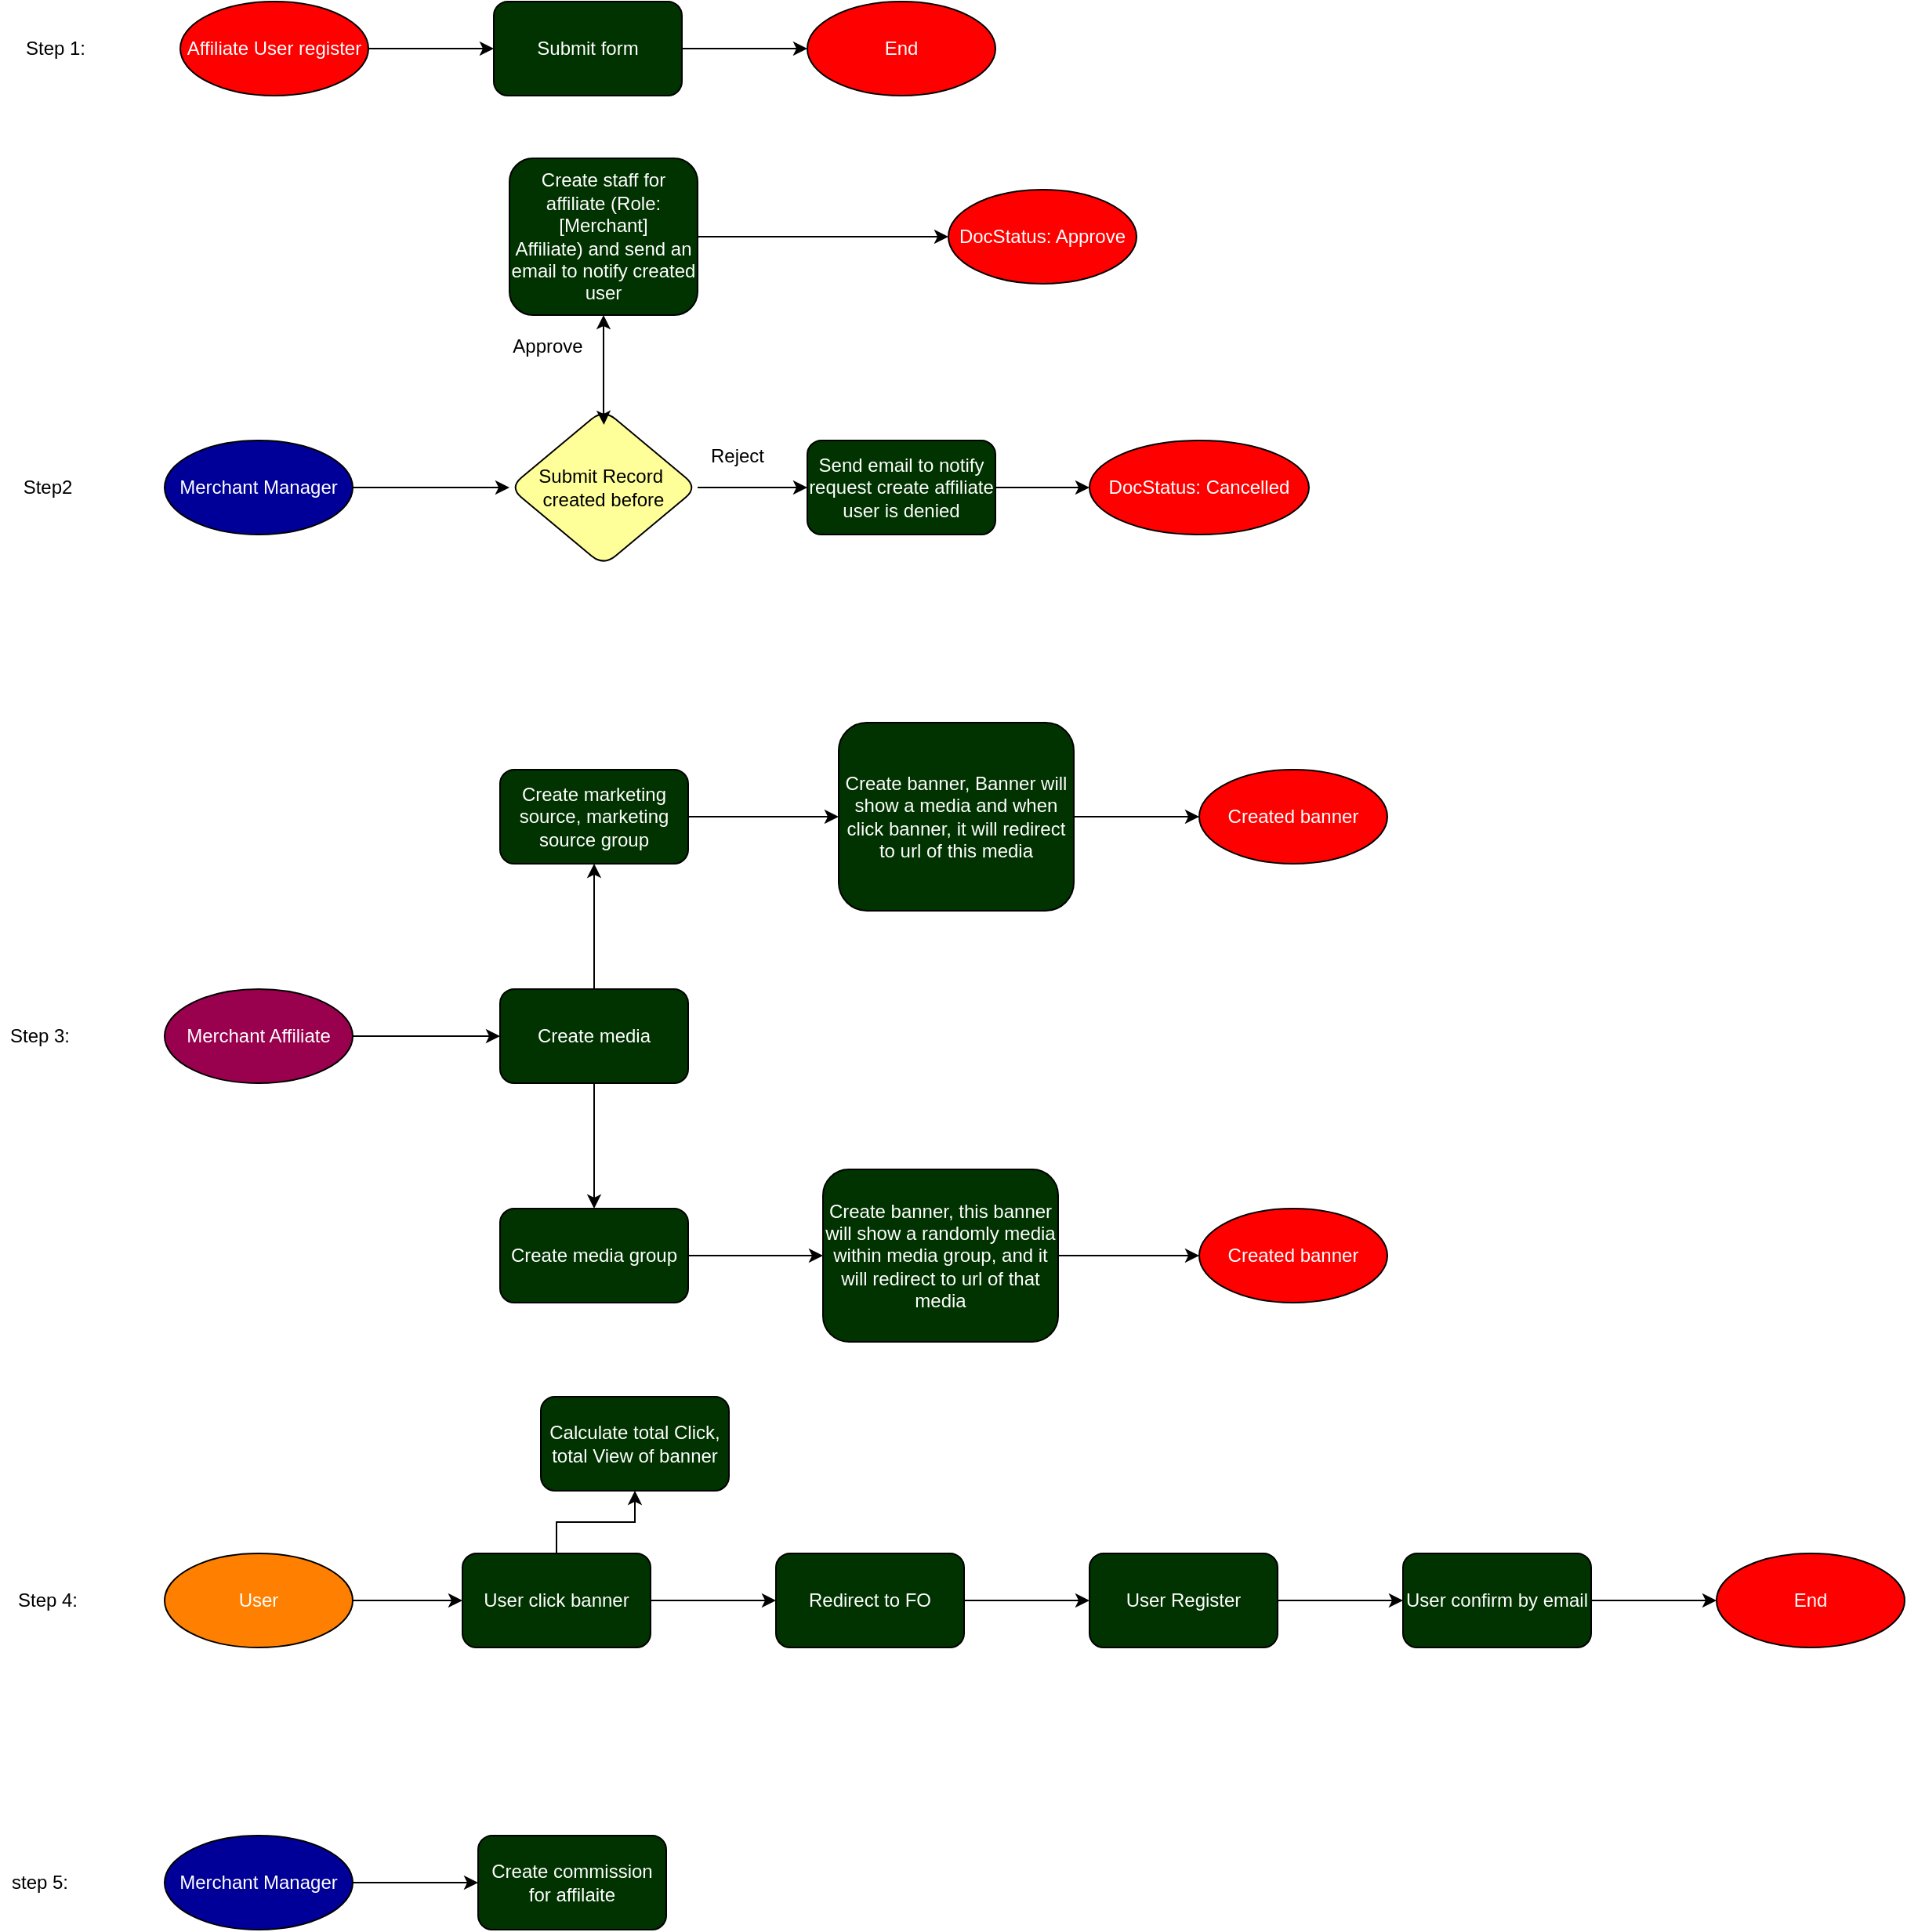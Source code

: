 <mxfile version="14.7.7" type="github">
  <diagram id="C5RBs43oDa-KdzZeNtuy" name="Page-1">
    <mxGraphModel dx="1395" dy="899" grid="1" gridSize="10" guides="1" tooltips="1" connect="1" arrows="1" fold="1" page="0" pageScale="1" pageWidth="827" pageHeight="1169" background="none" math="0" shadow="0">
      <root>
        <mxCell id="WIyWlLk6GJQsqaUBKTNV-0" />
        <mxCell id="WIyWlLk6GJQsqaUBKTNV-1" parent="WIyWlLk6GJQsqaUBKTNV-0" />
        <mxCell id="JIP8w7-mFzeXnbh1569x-0" value="Step 1:" style="text;html=1;align=center;verticalAlign=middle;resizable=0;points=[];autosize=1;strokeColor=none;" vertex="1" parent="WIyWlLk6GJQsqaUBKTNV-1">
          <mxGeometry x="45" y="90" width="50" height="20" as="geometry" />
        </mxCell>
        <mxCell id="JIP8w7-mFzeXnbh1569x-9" value="" style="edgeStyle=orthogonalEdgeStyle;rounded=0;orthogonalLoop=1;jettySize=auto;html=1;fontColor=#FFFFFF;" edge="1" parent="WIyWlLk6GJQsqaUBKTNV-1" source="JIP8w7-mFzeXnbh1569x-6" target="JIP8w7-mFzeXnbh1569x-8">
          <mxGeometry relative="1" as="geometry" />
        </mxCell>
        <mxCell id="JIP8w7-mFzeXnbh1569x-6" value="Affiliate User register" style="ellipse;whiteSpace=wrap;html=1;rounded=1;shadow=0;fontColor=#FFFFFF;strokeWidth=1;fillColor=#FF0000;glass=0;" vertex="1" parent="WIyWlLk6GJQsqaUBKTNV-1">
          <mxGeometry x="150" y="70" width="120" height="60" as="geometry" />
        </mxCell>
        <mxCell id="JIP8w7-mFzeXnbh1569x-13" value="" style="edgeStyle=orthogonalEdgeStyle;rounded=0;orthogonalLoop=1;jettySize=auto;html=1;fontColor=#FFFFFF;" edge="1" parent="WIyWlLk6GJQsqaUBKTNV-1" source="JIP8w7-mFzeXnbh1569x-8" target="JIP8w7-mFzeXnbh1569x-12">
          <mxGeometry relative="1" as="geometry" />
        </mxCell>
        <mxCell id="JIP8w7-mFzeXnbh1569x-8" value="Submit form" style="whiteSpace=wrap;html=1;rounded=1;shadow=0;fontColor=#FFFFFF;strokeWidth=1;glass=0;fillColor=#003300;" vertex="1" parent="WIyWlLk6GJQsqaUBKTNV-1">
          <mxGeometry x="350" y="70" width="120" height="60" as="geometry" />
        </mxCell>
        <mxCell id="JIP8w7-mFzeXnbh1569x-12" value="End" style="ellipse;whiteSpace=wrap;html=1;rounded=1;shadow=0;fontColor=#FFFFFF;strokeWidth=1;glass=0;fillColor=#FF0000;" vertex="1" parent="WIyWlLk6GJQsqaUBKTNV-1">
          <mxGeometry x="550" y="70" width="120" height="60" as="geometry" />
        </mxCell>
        <mxCell id="JIP8w7-mFzeXnbh1569x-14" value="&lt;font color=&quot;#000000&quot;&gt;Step2&lt;/font&gt;" style="text;html=1;align=center;verticalAlign=middle;resizable=0;points=[];autosize=1;strokeColor=none;fontColor=#FFFFFF;" vertex="1" parent="WIyWlLk6GJQsqaUBKTNV-1">
          <mxGeometry x="40" y="370" width="50" height="20" as="geometry" />
        </mxCell>
        <mxCell id="JIP8w7-mFzeXnbh1569x-21" value="" style="edgeStyle=orthogonalEdgeStyle;rounded=0;orthogonalLoop=1;jettySize=auto;html=1;fontColor=#FFFFFF;" edge="1" parent="WIyWlLk6GJQsqaUBKTNV-1" source="JIP8w7-mFzeXnbh1569x-15" target="JIP8w7-mFzeXnbh1569x-20">
          <mxGeometry relative="1" as="geometry" />
        </mxCell>
        <mxCell id="JIP8w7-mFzeXnbh1569x-15" value="Merchant Manager" style="ellipse;whiteSpace=wrap;html=1;rounded=1;shadow=0;fontColor=#FFFFFF;strokeWidth=1;glass=0;fillColor=#000099;" vertex="1" parent="WIyWlLk6GJQsqaUBKTNV-1">
          <mxGeometry x="140" y="350" width="120" height="60" as="geometry" />
        </mxCell>
        <mxCell id="JIP8w7-mFzeXnbh1569x-27" value="" style="edgeStyle=orthogonalEdgeStyle;rounded=0;orthogonalLoop=1;jettySize=auto;html=1;fontColor=#000000;" edge="1" parent="WIyWlLk6GJQsqaUBKTNV-1" source="JIP8w7-mFzeXnbh1569x-20" target="JIP8w7-mFzeXnbh1569x-25">
          <mxGeometry relative="1" as="geometry" />
        </mxCell>
        <mxCell id="JIP8w7-mFzeXnbh1569x-31" value="" style="edgeStyle=orthogonalEdgeStyle;rounded=0;orthogonalLoop=1;jettySize=auto;html=1;fontColor=#000000;" edge="1" parent="WIyWlLk6GJQsqaUBKTNV-1" source="JIP8w7-mFzeXnbh1569x-20" target="JIP8w7-mFzeXnbh1569x-30">
          <mxGeometry relative="1" as="geometry" />
        </mxCell>
        <mxCell id="JIP8w7-mFzeXnbh1569x-20" value="&lt;span&gt;Submit Record&amp;nbsp; created before&lt;/span&gt;" style="rhombus;whiteSpace=wrap;html=1;rounded=1;shadow=0;strokeWidth=1;glass=0;fillColor=#FFFF99;" vertex="1" parent="WIyWlLk6GJQsqaUBKTNV-1">
          <mxGeometry x="360" y="330" width="120" height="100" as="geometry" />
        </mxCell>
        <mxCell id="JIP8w7-mFzeXnbh1569x-24" value="Approve" style="text;html=1;align=center;verticalAlign=middle;resizable=0;points=[];autosize=1;strokeColor=none;fontColor=#000000;" vertex="1" parent="WIyWlLk6GJQsqaUBKTNV-1">
          <mxGeometry x="354" y="280" width="60" height="20" as="geometry" />
        </mxCell>
        <mxCell id="JIP8w7-mFzeXnbh1569x-29" value="" style="edgeStyle=orthogonalEdgeStyle;rounded=0;orthogonalLoop=1;jettySize=auto;html=1;fontColor=#000000;" edge="1" parent="WIyWlLk6GJQsqaUBKTNV-1" source="JIP8w7-mFzeXnbh1569x-25" target="JIP8w7-mFzeXnbh1569x-28">
          <mxGeometry relative="1" as="geometry" />
        </mxCell>
        <mxCell id="JIP8w7-mFzeXnbh1569x-25" value="Create staff for affiliate (Role: [Merchant] Affiliate)&amp;nbsp;and send an email to notify created user" style="whiteSpace=wrap;html=1;rounded=1;shadow=0;fontColor=#FFFFFF;strokeWidth=1;glass=0;fillColor=#003300;" vertex="1" parent="WIyWlLk6GJQsqaUBKTNV-1">
          <mxGeometry x="360" y="170" width="120" height="100" as="geometry" />
        </mxCell>
        <mxCell id="JIP8w7-mFzeXnbh1569x-26" style="edgeStyle=orthogonalEdgeStyle;rounded=0;orthogonalLoop=1;jettySize=auto;html=1;exitX=0.5;exitY=0;exitDx=0;exitDy=0;entryX=0.502;entryY=0.1;entryDx=0;entryDy=0;entryPerimeter=0;fontColor=#000000;" edge="1" parent="WIyWlLk6GJQsqaUBKTNV-1" source="JIP8w7-mFzeXnbh1569x-20" target="JIP8w7-mFzeXnbh1569x-20">
          <mxGeometry relative="1" as="geometry" />
        </mxCell>
        <mxCell id="JIP8w7-mFzeXnbh1569x-28" value="DocStatus: Approve" style="ellipse;whiteSpace=wrap;html=1;rounded=1;shadow=0;fontColor=#FFFFFF;strokeWidth=1;glass=0;fillColor=#FF0000;" vertex="1" parent="WIyWlLk6GJQsqaUBKTNV-1">
          <mxGeometry x="640" y="190" width="120" height="60" as="geometry" />
        </mxCell>
        <mxCell id="JIP8w7-mFzeXnbh1569x-34" value="" style="edgeStyle=orthogonalEdgeStyle;rounded=0;orthogonalLoop=1;jettySize=auto;html=1;fontColor=#000000;" edge="1" parent="WIyWlLk6GJQsqaUBKTNV-1" source="JIP8w7-mFzeXnbh1569x-30" target="JIP8w7-mFzeXnbh1569x-33">
          <mxGeometry relative="1" as="geometry" />
        </mxCell>
        <mxCell id="JIP8w7-mFzeXnbh1569x-30" value="Send email to notify request create affiliate user is denied" style="whiteSpace=wrap;html=1;rounded=1;shadow=0;fontColor=#FFFFFF;strokeWidth=1;glass=0;fillColor=#003300;" vertex="1" parent="WIyWlLk6GJQsqaUBKTNV-1">
          <mxGeometry x="550" y="350" width="120" height="60" as="geometry" />
        </mxCell>
        <mxCell id="JIP8w7-mFzeXnbh1569x-32" value="Reject" style="text;html=1;align=center;verticalAlign=middle;resizable=0;points=[];autosize=1;strokeColor=none;fontColor=#000000;" vertex="1" parent="WIyWlLk6GJQsqaUBKTNV-1">
          <mxGeometry x="480" y="350" width="50" height="20" as="geometry" />
        </mxCell>
        <mxCell id="JIP8w7-mFzeXnbh1569x-33" value="DocStatus: Cancelled" style="ellipse;whiteSpace=wrap;html=1;rounded=1;shadow=0;fontColor=#FFFFFF;strokeWidth=1;glass=0;fillColor=#FF0000;" vertex="1" parent="WIyWlLk6GJQsqaUBKTNV-1">
          <mxGeometry x="730" y="350" width="140" height="60" as="geometry" />
        </mxCell>
        <mxCell id="JIP8w7-mFzeXnbh1569x-35" value="Step 3:" style="text;html=1;align=center;verticalAlign=middle;resizable=0;points=[];autosize=1;strokeColor=none;fontColor=#000000;" vertex="1" parent="WIyWlLk6GJQsqaUBKTNV-1">
          <mxGeometry x="35" y="720" width="50" height="20" as="geometry" />
        </mxCell>
        <mxCell id="JIP8w7-mFzeXnbh1569x-38" value="" style="edgeStyle=orthogonalEdgeStyle;rounded=0;orthogonalLoop=1;jettySize=auto;html=1;fontColor=#000000;" edge="1" parent="WIyWlLk6GJQsqaUBKTNV-1" source="JIP8w7-mFzeXnbh1569x-36" target="JIP8w7-mFzeXnbh1569x-37">
          <mxGeometry relative="1" as="geometry" />
        </mxCell>
        <mxCell id="JIP8w7-mFzeXnbh1569x-36" value="Merchant Affiliate" style="ellipse;whiteSpace=wrap;html=1;rounded=1;shadow=0;fontColor=#FFFFFF;strokeWidth=1;glass=0;fillColor=#99004D;" vertex="1" parent="WIyWlLk6GJQsqaUBKTNV-1">
          <mxGeometry x="140" y="700" width="120" height="60" as="geometry" />
        </mxCell>
        <mxCell id="JIP8w7-mFzeXnbh1569x-40" value="" style="edgeStyle=orthogonalEdgeStyle;rounded=0;orthogonalLoop=1;jettySize=auto;html=1;fontColor=#000000;" edge="1" parent="WIyWlLk6GJQsqaUBKTNV-1" source="JIP8w7-mFzeXnbh1569x-37" target="JIP8w7-mFzeXnbh1569x-39">
          <mxGeometry relative="1" as="geometry" />
        </mxCell>
        <mxCell id="JIP8w7-mFzeXnbh1569x-42" value="" style="edgeStyle=orthogonalEdgeStyle;rounded=0;orthogonalLoop=1;jettySize=auto;html=1;fontColor=#000000;" edge="1" parent="WIyWlLk6GJQsqaUBKTNV-1" source="JIP8w7-mFzeXnbh1569x-37" target="JIP8w7-mFzeXnbh1569x-41">
          <mxGeometry relative="1" as="geometry" />
        </mxCell>
        <mxCell id="JIP8w7-mFzeXnbh1569x-37" value="Create media" style="whiteSpace=wrap;html=1;rounded=1;shadow=0;fontColor=#FFFFFF;strokeWidth=1;glass=0;fillColor=#003300;" vertex="1" parent="WIyWlLk6GJQsqaUBKTNV-1">
          <mxGeometry x="354" y="700" width="120" height="60" as="geometry" />
        </mxCell>
        <mxCell id="JIP8w7-mFzeXnbh1569x-44" value="" style="edgeStyle=orthogonalEdgeStyle;rounded=0;orthogonalLoop=1;jettySize=auto;html=1;fontColor=#000000;" edge="1" parent="WIyWlLk6GJQsqaUBKTNV-1" source="JIP8w7-mFzeXnbh1569x-39" target="JIP8w7-mFzeXnbh1569x-43">
          <mxGeometry relative="1" as="geometry" />
        </mxCell>
        <mxCell id="JIP8w7-mFzeXnbh1569x-39" value="Create marketing source, marketing source group" style="whiteSpace=wrap;html=1;rounded=1;shadow=0;fontColor=#FFFFFF;strokeWidth=1;fillColor=#003300;glass=0;" vertex="1" parent="WIyWlLk6GJQsqaUBKTNV-1">
          <mxGeometry x="354" y="560" width="120" height="60" as="geometry" />
        </mxCell>
        <mxCell id="JIP8w7-mFzeXnbh1569x-59" value="" style="edgeStyle=orthogonalEdgeStyle;rounded=0;orthogonalLoop=1;jettySize=auto;html=1;fontColor=#000000;" edge="1" parent="WIyWlLk6GJQsqaUBKTNV-1" source="JIP8w7-mFzeXnbh1569x-41" target="JIP8w7-mFzeXnbh1569x-58">
          <mxGeometry relative="1" as="geometry" />
        </mxCell>
        <mxCell id="JIP8w7-mFzeXnbh1569x-41" value="Create media group" style="whiteSpace=wrap;html=1;rounded=1;shadow=0;fontColor=#FFFFFF;strokeWidth=1;fillColor=#003300;glass=0;" vertex="1" parent="WIyWlLk6GJQsqaUBKTNV-1">
          <mxGeometry x="354" y="840" width="120" height="60" as="geometry" />
        </mxCell>
        <mxCell id="JIP8w7-mFzeXnbh1569x-55" value="" style="edgeStyle=orthogonalEdgeStyle;rounded=0;orthogonalLoop=1;jettySize=auto;html=1;fontColor=#000000;" edge="1" parent="WIyWlLk6GJQsqaUBKTNV-1" source="JIP8w7-mFzeXnbh1569x-43" target="JIP8w7-mFzeXnbh1569x-53">
          <mxGeometry relative="1" as="geometry" />
        </mxCell>
        <mxCell id="JIP8w7-mFzeXnbh1569x-43" value="Create banner, Banner will show a media and when click banner, it will redirect to url of this media" style="whiteSpace=wrap;html=1;rounded=1;shadow=0;fontColor=#FFFFFF;strokeWidth=1;fillColor=#003300;glass=0;" vertex="1" parent="WIyWlLk6GJQsqaUBKTNV-1">
          <mxGeometry x="570" y="530" width="150" height="120" as="geometry" />
        </mxCell>
        <mxCell id="JIP8w7-mFzeXnbh1569x-53" value="Created banner" style="ellipse;whiteSpace=wrap;html=1;rounded=1;shadow=0;fontColor=#FFFFFF;strokeWidth=1;glass=0;fillColor=#FF0000;" vertex="1" parent="WIyWlLk6GJQsqaUBKTNV-1">
          <mxGeometry x="800" y="560" width="120" height="60" as="geometry" />
        </mxCell>
        <mxCell id="JIP8w7-mFzeXnbh1569x-61" value="" style="edgeStyle=orthogonalEdgeStyle;rounded=0;orthogonalLoop=1;jettySize=auto;html=1;fontColor=#000000;" edge="1" parent="WIyWlLk6GJQsqaUBKTNV-1" source="JIP8w7-mFzeXnbh1569x-58" target="JIP8w7-mFzeXnbh1569x-60">
          <mxGeometry relative="1" as="geometry" />
        </mxCell>
        <mxCell id="JIP8w7-mFzeXnbh1569x-58" value="Create banner, this banner will show a randomly media within media group, and it will redirect to url of that media" style="whiteSpace=wrap;html=1;rounded=1;shadow=0;fontColor=#FFFFFF;strokeWidth=1;fillColor=#003300;glass=0;" vertex="1" parent="WIyWlLk6GJQsqaUBKTNV-1">
          <mxGeometry x="560" y="815" width="150" height="110" as="geometry" />
        </mxCell>
        <mxCell id="JIP8w7-mFzeXnbh1569x-60" value="Created banner" style="ellipse;whiteSpace=wrap;html=1;rounded=1;shadow=0;fontColor=#FFFFFF;strokeWidth=1;glass=0;fillColor=#FF0000;" vertex="1" parent="WIyWlLk6GJQsqaUBKTNV-1">
          <mxGeometry x="800" y="840" width="120" height="60" as="geometry" />
        </mxCell>
        <mxCell id="JIP8w7-mFzeXnbh1569x-62" value="Step 4:" style="text;html=1;align=center;verticalAlign=middle;resizable=0;points=[];autosize=1;strokeColor=none;fontColor=#000000;" vertex="1" parent="WIyWlLk6GJQsqaUBKTNV-1">
          <mxGeometry x="40" y="1080" width="50" height="20" as="geometry" />
        </mxCell>
        <mxCell id="JIP8w7-mFzeXnbh1569x-65" value="" style="edgeStyle=orthogonalEdgeStyle;rounded=0;orthogonalLoop=1;jettySize=auto;html=1;fontColor=#000000;" edge="1" parent="WIyWlLk6GJQsqaUBKTNV-1" source="JIP8w7-mFzeXnbh1569x-63" target="JIP8w7-mFzeXnbh1569x-64">
          <mxGeometry relative="1" as="geometry" />
        </mxCell>
        <mxCell id="JIP8w7-mFzeXnbh1569x-63" value="User" style="ellipse;whiteSpace=wrap;html=1;rounded=1;shadow=0;fontColor=#FFFFFF;strokeWidth=1;glass=0;fillColor=#FF8000;" vertex="1" parent="WIyWlLk6GJQsqaUBKTNV-1">
          <mxGeometry x="140" y="1060" width="120" height="60" as="geometry" />
        </mxCell>
        <mxCell id="JIP8w7-mFzeXnbh1569x-67" value="" style="edgeStyle=orthogonalEdgeStyle;rounded=0;orthogonalLoop=1;jettySize=auto;html=1;fontColor=#000000;" edge="1" parent="WIyWlLk6GJQsqaUBKTNV-1" source="JIP8w7-mFzeXnbh1569x-64" target="JIP8w7-mFzeXnbh1569x-66">
          <mxGeometry relative="1" as="geometry" />
        </mxCell>
        <mxCell id="JIP8w7-mFzeXnbh1569x-69" value="" style="edgeStyle=orthogonalEdgeStyle;rounded=0;orthogonalLoop=1;jettySize=auto;html=1;fontColor=#000000;" edge="1" parent="WIyWlLk6GJQsqaUBKTNV-1" source="JIP8w7-mFzeXnbh1569x-64" target="JIP8w7-mFzeXnbh1569x-68">
          <mxGeometry relative="1" as="geometry" />
        </mxCell>
        <mxCell id="JIP8w7-mFzeXnbh1569x-64" value="User click banner" style="whiteSpace=wrap;html=1;rounded=1;shadow=0;fontColor=#FFFFFF;strokeWidth=1;fillColor=#003300;glass=0;" vertex="1" parent="WIyWlLk6GJQsqaUBKTNV-1">
          <mxGeometry x="330" y="1060" width="120" height="60" as="geometry" />
        </mxCell>
        <mxCell id="JIP8w7-mFzeXnbh1569x-66" value="Calculate total Click, total View of banner" style="whiteSpace=wrap;html=1;rounded=1;shadow=0;fontColor=#FFFFFF;strokeWidth=1;fillColor=#003300;glass=0;" vertex="1" parent="WIyWlLk6GJQsqaUBKTNV-1">
          <mxGeometry x="380" y="960" width="120" height="60" as="geometry" />
        </mxCell>
        <mxCell id="JIP8w7-mFzeXnbh1569x-71" value="" style="edgeStyle=orthogonalEdgeStyle;rounded=0;orthogonalLoop=1;jettySize=auto;html=1;fontColor=#000000;" edge="1" parent="WIyWlLk6GJQsqaUBKTNV-1" source="JIP8w7-mFzeXnbh1569x-68" target="JIP8w7-mFzeXnbh1569x-70">
          <mxGeometry relative="1" as="geometry" />
        </mxCell>
        <mxCell id="JIP8w7-mFzeXnbh1569x-68" value="Redirect to FO" style="whiteSpace=wrap;html=1;rounded=1;shadow=0;fontColor=#FFFFFF;strokeWidth=1;fillColor=#003300;glass=0;" vertex="1" parent="WIyWlLk6GJQsqaUBKTNV-1">
          <mxGeometry x="530" y="1060" width="120" height="60" as="geometry" />
        </mxCell>
        <mxCell id="JIP8w7-mFzeXnbh1569x-84" value="" style="edgeStyle=orthogonalEdgeStyle;rounded=0;orthogonalLoop=1;jettySize=auto;html=1;fontColor=#000000;" edge="1" parent="WIyWlLk6GJQsqaUBKTNV-1" source="JIP8w7-mFzeXnbh1569x-70" target="JIP8w7-mFzeXnbh1569x-83">
          <mxGeometry relative="1" as="geometry" />
        </mxCell>
        <mxCell id="JIP8w7-mFzeXnbh1569x-70" value="User Register" style="whiteSpace=wrap;html=1;rounded=1;shadow=0;fontColor=#FFFFFF;strokeWidth=1;fillColor=#003300;glass=0;" vertex="1" parent="WIyWlLk6GJQsqaUBKTNV-1">
          <mxGeometry x="730" y="1060" width="120" height="60" as="geometry" />
        </mxCell>
        <mxCell id="JIP8w7-mFzeXnbh1569x-89" value="" style="edgeStyle=orthogonalEdgeStyle;rounded=0;orthogonalLoop=1;jettySize=auto;html=1;fontColor=#000000;" edge="1" parent="WIyWlLk6GJQsqaUBKTNV-1" source="JIP8w7-mFzeXnbh1569x-83" target="JIP8w7-mFzeXnbh1569x-87">
          <mxGeometry relative="1" as="geometry" />
        </mxCell>
        <mxCell id="JIP8w7-mFzeXnbh1569x-83" value="User confirm by email" style="whiteSpace=wrap;html=1;rounded=1;shadow=0;fontColor=#FFFFFF;strokeWidth=1;fillColor=#003300;glass=0;" vertex="1" parent="WIyWlLk6GJQsqaUBKTNV-1">
          <mxGeometry x="930" y="1060" width="120" height="60" as="geometry" />
        </mxCell>
        <mxCell id="JIP8w7-mFzeXnbh1569x-87" value="End" style="ellipse;whiteSpace=wrap;html=1;rounded=1;shadow=0;fontColor=#FFFFFF;strokeWidth=1;glass=0;fillColor=#FF0000;" vertex="1" parent="WIyWlLk6GJQsqaUBKTNV-1">
          <mxGeometry x="1130" y="1060" width="120" height="60" as="geometry" />
        </mxCell>
        <mxCell id="JIP8w7-mFzeXnbh1569x-90" value="step 5:" style="text;html=1;align=center;verticalAlign=middle;resizable=0;points=[];autosize=1;strokeColor=none;fontColor=#000000;" vertex="1" parent="WIyWlLk6GJQsqaUBKTNV-1">
          <mxGeometry x="35" y="1260" width="50" height="20" as="geometry" />
        </mxCell>
        <mxCell id="JIP8w7-mFzeXnbh1569x-98" value="" style="edgeStyle=orthogonalEdgeStyle;rounded=0;orthogonalLoop=1;jettySize=auto;html=1;fontColor=#000000;" edge="1" parent="WIyWlLk6GJQsqaUBKTNV-1" source="JIP8w7-mFzeXnbh1569x-92" target="JIP8w7-mFzeXnbh1569x-96">
          <mxGeometry relative="1" as="geometry" />
        </mxCell>
        <mxCell id="JIP8w7-mFzeXnbh1569x-92" value="Merchant Manager" style="ellipse;whiteSpace=wrap;html=1;rounded=1;shadow=0;fontColor=#FFFFFF;strokeWidth=1;glass=0;fillColor=#000099;" vertex="1" parent="WIyWlLk6GJQsqaUBKTNV-1">
          <mxGeometry x="140" y="1240" width="120" height="60" as="geometry" />
        </mxCell>
        <mxCell id="JIP8w7-mFzeXnbh1569x-96" value="Create commission for affilaite" style="whiteSpace=wrap;html=1;rounded=1;shadow=0;fontColor=#FFFFFF;strokeWidth=1;fillColor=#003300;glass=0;" vertex="1" parent="WIyWlLk6GJQsqaUBKTNV-1">
          <mxGeometry x="340" y="1240" width="120" height="60" as="geometry" />
        </mxCell>
      </root>
    </mxGraphModel>
  </diagram>
</mxfile>
